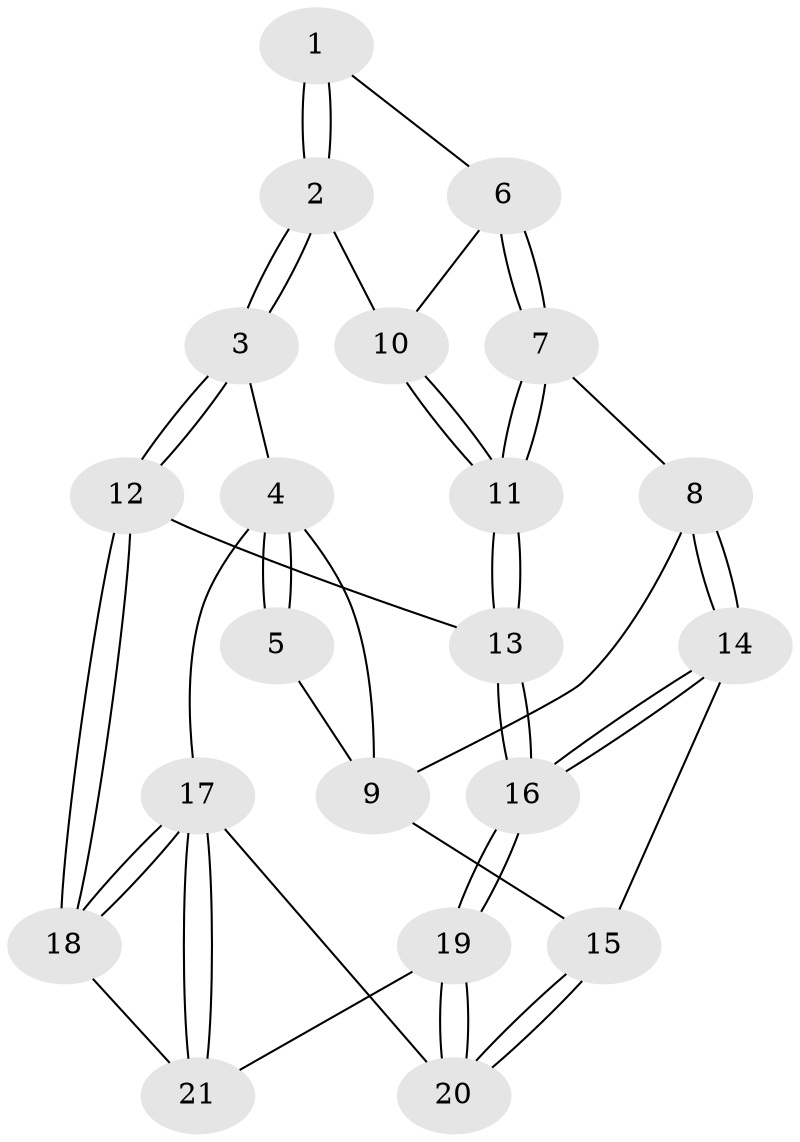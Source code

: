 // Generated by graph-tools (version 1.1) at 2025/46/02/15/25 05:46:28]
// undirected, 21 vertices, 49 edges
graph export_dot {
graph [start="1"]
  node [color=gray90,style=filled];
  1 [pos="+0.7898368385080362+0"];
  2 [pos="+0.888606974554268+0.15268426845874955"];
  3 [pos="+1+0.43023339951213035"];
  4 [pos="+1+0"];
  5 [pos="+0.781262100271575+0"];
  6 [pos="+0.700773865423288+0.11496352412956605"];
  7 [pos="+0.3783749728791958+0.29862223729949294"];
  8 [pos="+0.09039805927514759+0.10788834061792711"];
  9 [pos="+0+0"];
  10 [pos="+0.7621012120601489+0.17239572582389356"];
  11 [pos="+0.5220030512238917+0.42501606975587697"];
  12 [pos="+1+0.5471583706093084"];
  13 [pos="+0.6864331632462022+0.6161072965471945"];
  14 [pos="+0+0.523296529465067"];
  15 [pos="+0+0.5945492552084481"];
  16 [pos="+0.5293246551710221+0.9141928909713194"];
  17 [pos="+1+1"];
  18 [pos="+1+0.7320253278655313"];
  19 [pos="+0.4964839080766299+1"];
  20 [pos="+0.3239111448915046+1"];
  21 [pos="+0.6562715761854477+1"];
  1 -- 2;
  1 -- 2;
  1 -- 6;
  2 -- 3;
  2 -- 3;
  2 -- 10;
  3 -- 4;
  3 -- 12;
  3 -- 12;
  4 -- 5;
  4 -- 5;
  4 -- 9;
  4 -- 17;
  5 -- 9;
  6 -- 7;
  6 -- 7;
  6 -- 10;
  7 -- 8;
  7 -- 11;
  7 -- 11;
  8 -- 9;
  8 -- 14;
  8 -- 14;
  9 -- 15;
  10 -- 11;
  10 -- 11;
  11 -- 13;
  11 -- 13;
  12 -- 13;
  12 -- 18;
  12 -- 18;
  13 -- 16;
  13 -- 16;
  14 -- 15;
  14 -- 16;
  14 -- 16;
  15 -- 20;
  15 -- 20;
  16 -- 19;
  16 -- 19;
  17 -- 18;
  17 -- 18;
  17 -- 21;
  17 -- 21;
  17 -- 20;
  18 -- 21;
  19 -- 20;
  19 -- 20;
  19 -- 21;
}
